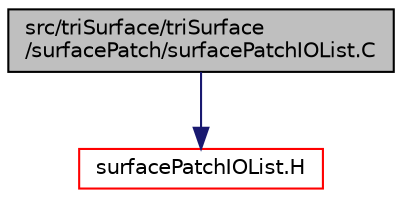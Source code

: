 digraph "src/triSurface/triSurface/surfacePatch/surfacePatchIOList.C"
{
  bgcolor="transparent";
  edge [fontname="Helvetica",fontsize="10",labelfontname="Helvetica",labelfontsize="10"];
  node [fontname="Helvetica",fontsize="10",shape=record];
  Node1 [label="src/triSurface/triSurface\l/surfacePatch/surfacePatchIOList.C",height=0.2,width=0.4,color="black", fillcolor="grey75", style="filled", fontcolor="black"];
  Node1 -> Node2 [color="midnightblue",fontsize="10",style="solid",fontname="Helvetica"];
  Node2 [label="surfacePatchIOList.H",height=0.2,width=0.4,color="red",URL="$a10697.html"];
}

